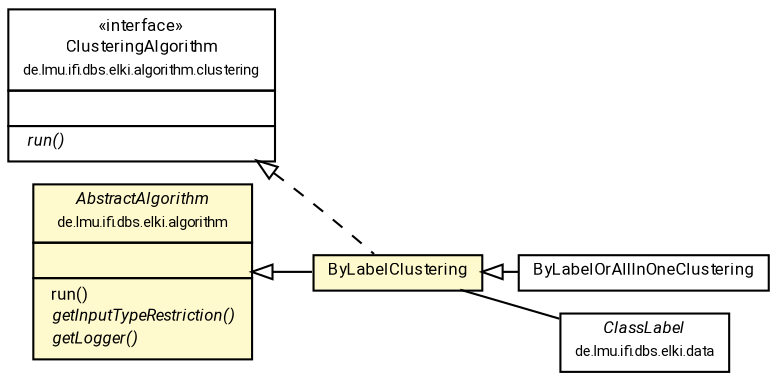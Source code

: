 #!/usr/local/bin/dot
#
# Class diagram 
# Generated by UMLGraph version R5_7_2-60-g0e99a6 (http://www.spinellis.gr/umlgraph/)
#

digraph G {
	graph [fontnames="svg"]
	edge [fontname="Roboto",fontsize=7,labelfontname="Roboto",labelfontsize=7,color="black"];
	node [fontname="Roboto",fontcolor="black",fontsize=8,shape=plaintext,margin=0,width=0,height=0];
	nodesep=0.15;
	ranksep=0.25;
	rankdir=LR;
	// de.lmu.ifi.dbs.elki.algorithm.clustering.trivial.ByLabelClustering
	c1982514 [label=<<table title="de.lmu.ifi.dbs.elki.algorithm.clustering.trivial.ByLabelClustering" border="0" cellborder="1" cellspacing="0" cellpadding="2" bgcolor="lemonChiffon" href="ByLabelClustering.html" target="_parent">
		<tr><td><table border="0" cellspacing="0" cellpadding="1">
		<tr><td align="center" balign="center"> <font face="Roboto">ByLabelClustering</font> </td></tr>
		</table></td></tr>
		</table>>, URL="ByLabelClustering.html"];
	// de.lmu.ifi.dbs.elki.algorithm.clustering.trivial.ByLabelOrAllInOneClustering
	c1982516 [label=<<table title="de.lmu.ifi.dbs.elki.algorithm.clustering.trivial.ByLabelOrAllInOneClustering" border="0" cellborder="1" cellspacing="0" cellpadding="2" href="ByLabelOrAllInOneClustering.html" target="_parent">
		<tr><td><table border="0" cellspacing="0" cellpadding="1">
		<tr><td align="center" balign="center"> <font face="Roboto">ByLabelOrAllInOneClustering</font> </td></tr>
		</table></td></tr>
		</table>>, URL="ByLabelOrAllInOneClustering.html"];
	// de.lmu.ifi.dbs.elki.algorithm.clustering.ClusteringAlgorithm<C extends de.lmu.ifi.dbs.elki.data.Clustering<? extends de.lmu.ifi.dbs.elki.data.model.Model>>
	c1982530 [label=<<table title="de.lmu.ifi.dbs.elki.algorithm.clustering.ClusteringAlgorithm" border="0" cellborder="1" cellspacing="0" cellpadding="2" href="../ClusteringAlgorithm.html" target="_parent">
		<tr><td><table border="0" cellspacing="0" cellpadding="1">
		<tr><td align="center" balign="center"> &#171;interface&#187; </td></tr>
		<tr><td align="center" balign="center"> <font face="Roboto">ClusteringAlgorithm</font> </td></tr>
		<tr><td align="center" balign="center"> <font face="Roboto" point-size="7.0">de.lmu.ifi.dbs.elki.algorithm.clustering</font> </td></tr>
		</table></td></tr>
		<tr><td><table border="0" cellspacing="0" cellpadding="1">
		<tr><td align="left" balign="left">  </td></tr>
		</table></td></tr>
		<tr><td><table border="0" cellspacing="0" cellpadding="1">
		<tr><td align="left" balign="left"> <i> run()</i> </td></tr>
		</table></td></tr>
		</table>>, URL="../ClusteringAlgorithm.html"];
	// de.lmu.ifi.dbs.elki.algorithm.AbstractAlgorithm<R extends de.lmu.ifi.dbs.elki.result.Result>
	c1982811 [label=<<table title="de.lmu.ifi.dbs.elki.algorithm.AbstractAlgorithm" border="0" cellborder="1" cellspacing="0" cellpadding="2" bgcolor="LemonChiffon" href="../../AbstractAlgorithm.html" target="_parent">
		<tr><td><table border="0" cellspacing="0" cellpadding="1">
		<tr><td align="center" balign="center"> <font face="Roboto"><i>AbstractAlgorithm</i></font> </td></tr>
		<tr><td align="center" balign="center"> <font face="Roboto" point-size="7.0">de.lmu.ifi.dbs.elki.algorithm</font> </td></tr>
		</table></td></tr>
		<tr><td><table border="0" cellspacing="0" cellpadding="1">
		<tr><td align="left" balign="left">  </td></tr>
		</table></td></tr>
		<tr><td><table border="0" cellspacing="0" cellpadding="1">
		<tr><td align="left" balign="left">  run() </td></tr>
		<tr><td align="left" balign="left"> <i> getInputTypeRestriction()</i> </td></tr>
		<tr><td align="left" balign="left"> <i> getLogger()</i> </td></tr>
		</table></td></tr>
		</table>>, URL="../../AbstractAlgorithm.html"];
	// de.lmu.ifi.dbs.elki.data.ClassLabel
	c1982858 [label=<<table title="de.lmu.ifi.dbs.elki.data.ClassLabel" border="0" cellborder="1" cellspacing="0" cellpadding="2" href="../../../data/ClassLabel.html" target="_parent">
		<tr><td><table border="0" cellspacing="0" cellpadding="1">
		<tr><td align="center" balign="center"> <font face="Roboto"><i>ClassLabel</i></font> </td></tr>
		<tr><td align="center" balign="center"> <font face="Roboto" point-size="7.0">de.lmu.ifi.dbs.elki.data</font> </td></tr>
		</table></td></tr>
		</table>>, URL="../../../data/ClassLabel.html"];
	// de.lmu.ifi.dbs.elki.algorithm.clustering.trivial.ByLabelClustering extends de.lmu.ifi.dbs.elki.algorithm.AbstractAlgorithm<R extends de.lmu.ifi.dbs.elki.result.Result>
	c1982811 -> c1982514 [arrowtail=empty,dir=back,weight=10];
	// de.lmu.ifi.dbs.elki.algorithm.clustering.trivial.ByLabelClustering implements de.lmu.ifi.dbs.elki.algorithm.clustering.ClusteringAlgorithm<C extends de.lmu.ifi.dbs.elki.data.Clustering<? extends de.lmu.ifi.dbs.elki.data.model.Model>>
	c1982530 -> c1982514 [arrowtail=empty,style=dashed,dir=back,weight=9];
	// de.lmu.ifi.dbs.elki.algorithm.clustering.trivial.ByLabelClustering assoc de.lmu.ifi.dbs.elki.data.ClassLabel
	c1982514 -> c1982858 [arrowhead=none,weight=2];
	// de.lmu.ifi.dbs.elki.algorithm.clustering.trivial.ByLabelOrAllInOneClustering extends de.lmu.ifi.dbs.elki.algorithm.clustering.trivial.ByLabelClustering
	c1982514 -> c1982516 [arrowtail=empty,dir=back,weight=10];
}

